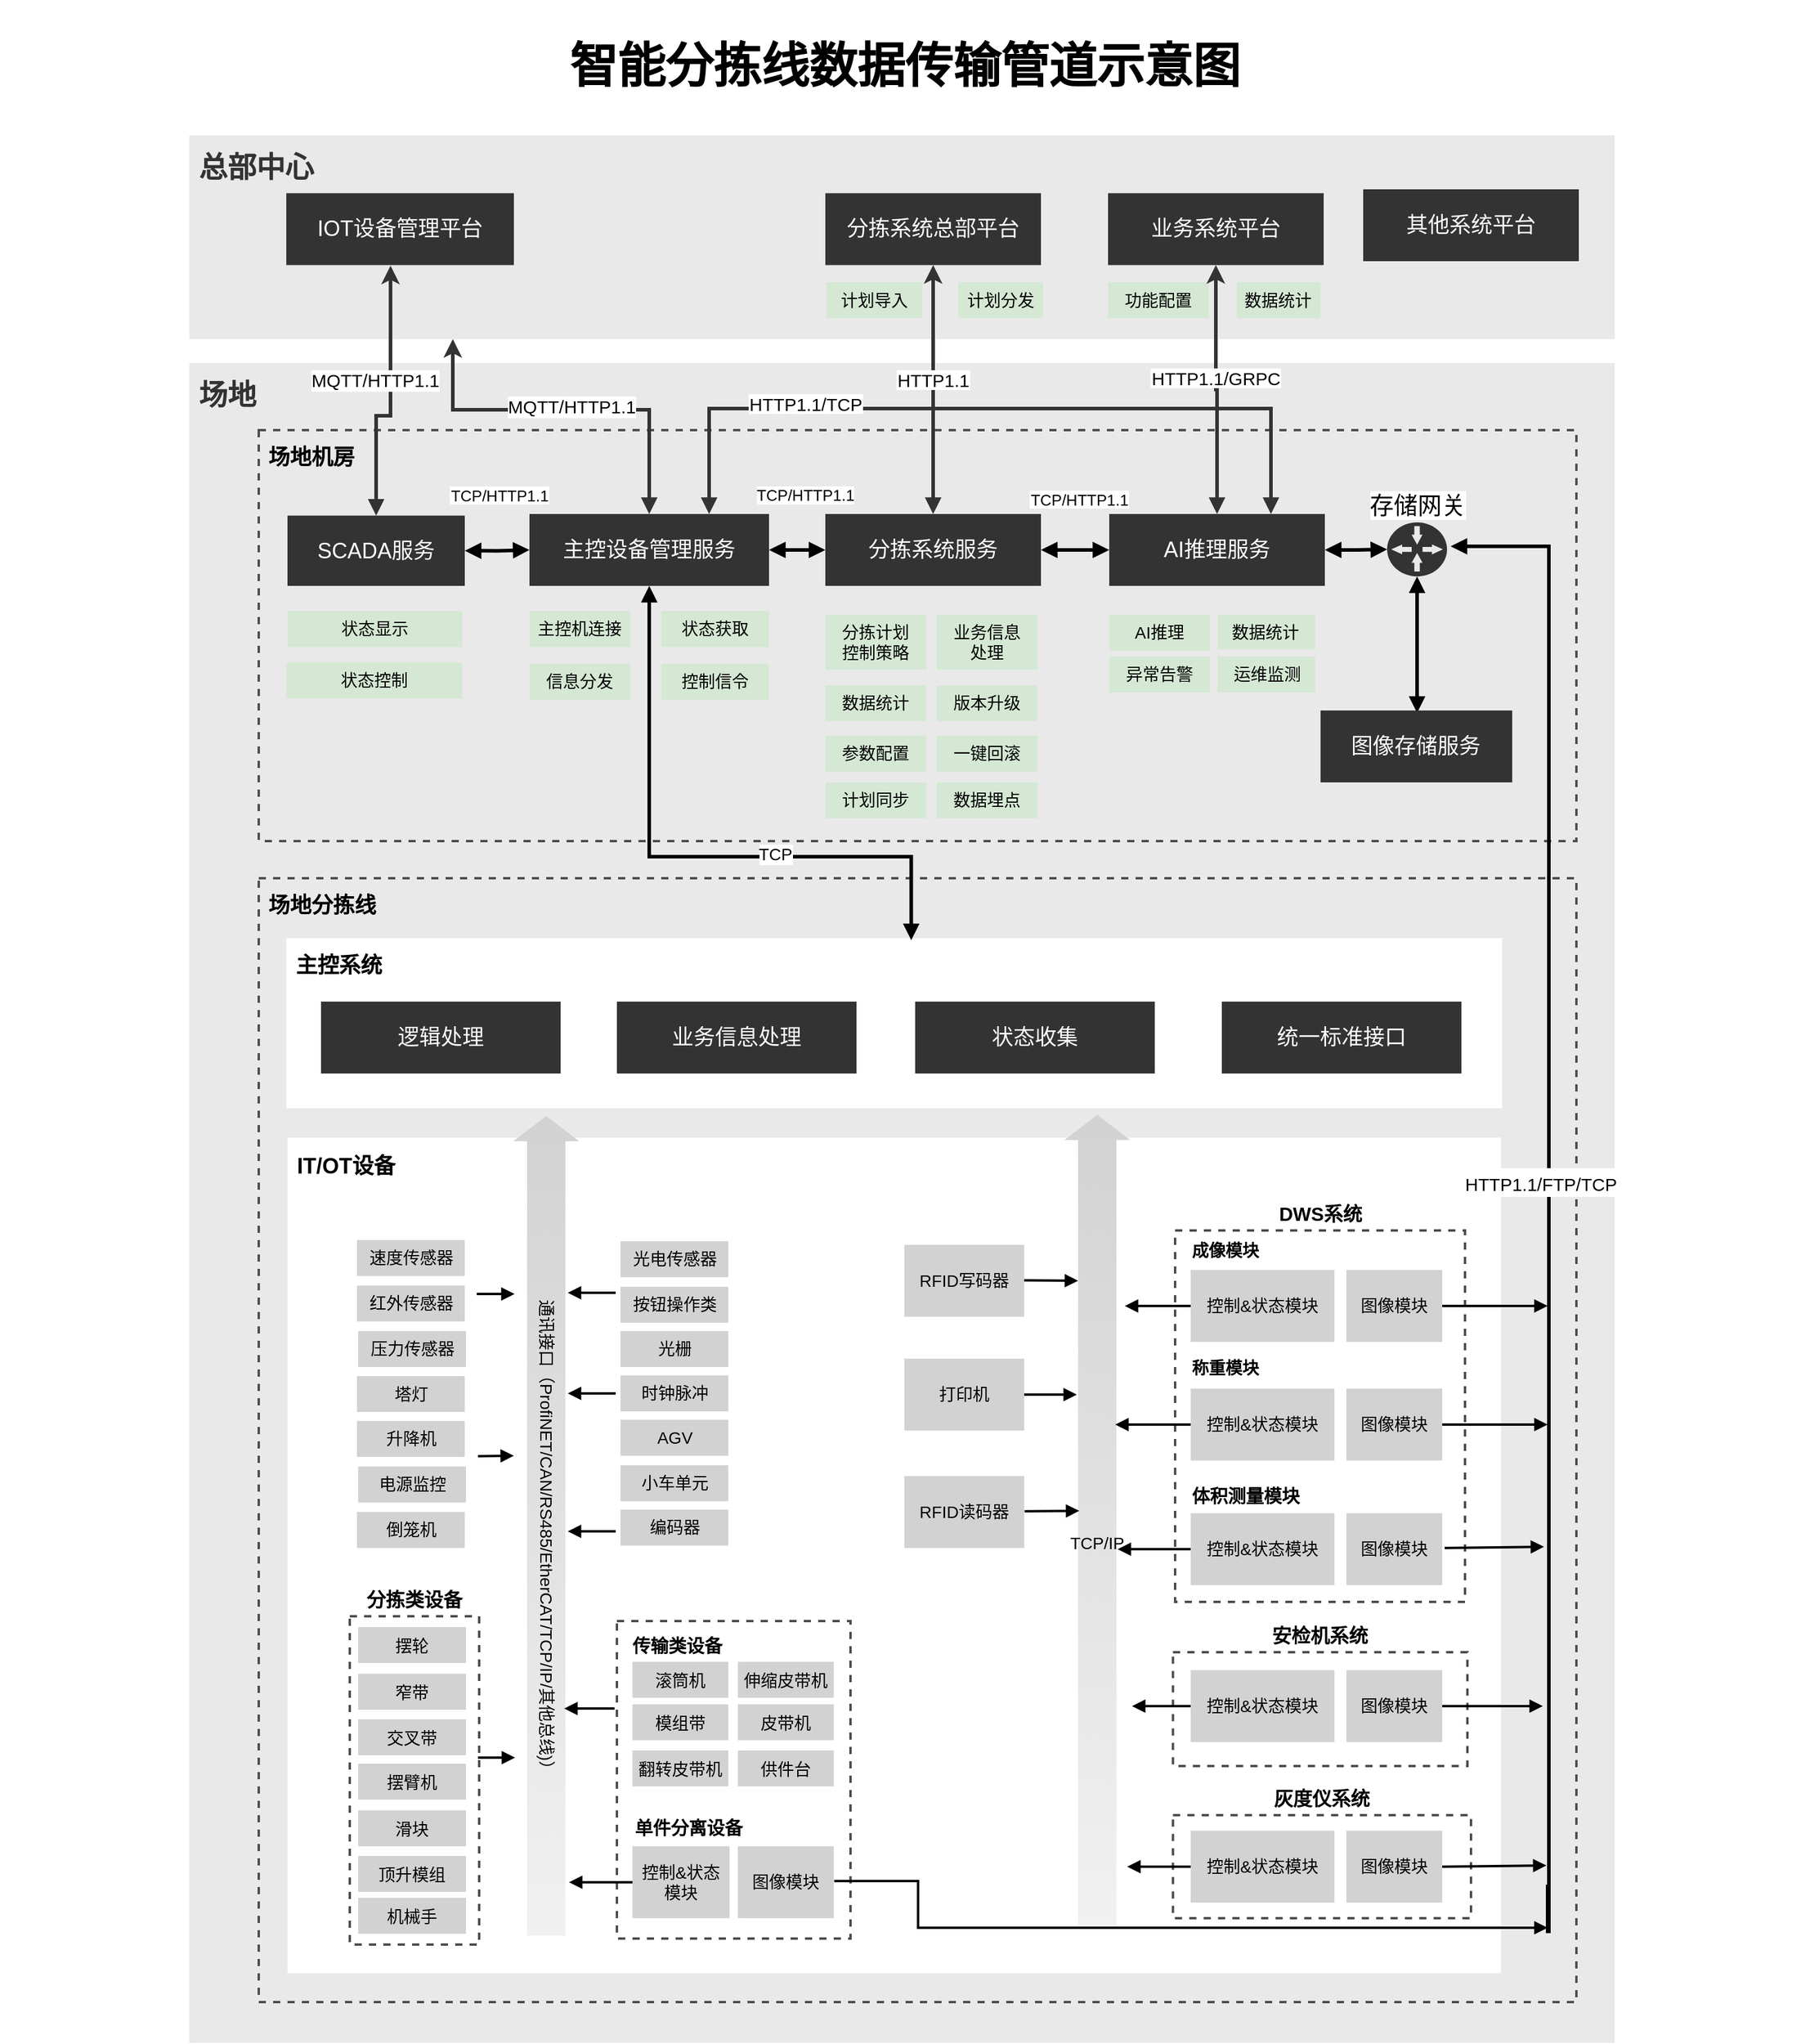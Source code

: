 <mxfile version="17.1.2" type="github">
  <diagram name="Page-1" id="7a6c530e-6e37-e111-ec74-82921da8cc10">
    <mxGraphModel dx="2951" dy="1693" grid="0" gridSize="10" guides="1" tooltips="1" connect="1" arrows="1" fold="1" page="1" pageScale="1.5" pageWidth="1169" pageHeight="826" background="#FFFFFF" math="0" shadow="0">
      <root>
        <mxCell id="0" style=";html=1;" />
        <mxCell id="1" style=";html=1;" parent="0" />
        <mxCell id="k4qEEbZ26cPBe2Ehh2oo-118" value="&lt;b style=&quot;font-size: 24px&quot;&gt;场地&lt;/b&gt;" style="whiteSpace=wrap;html=1;rounded=0;shadow=0;strokeColor=none;strokeWidth=2;fillColor=#E9E9E9;fontSize=24;align=left;arcSize=3;verticalAlign=top;spacingTop=0;glass=0;sketch=0;fontColor=#333333;spacing=8;" parent="1" vertex="1">
          <mxGeometry x="280" y="309" width="1190" height="1402" as="geometry" />
        </mxCell>
        <mxCell id="k4qEEbZ26cPBe2Ehh2oo-37" value="场地分拣线" style="rounded=0;whiteSpace=wrap;html=1;shadow=0;strokeWidth=2;fillColor=none;fontSize=18;align=left;strokeColor=#4D4D4D;arcSize=3;labelPosition=center;verticalLabelPosition=middle;verticalAlign=top;glass=0;labelBorderColor=none;labelBackgroundColor=none;fontStyle=1;spacing=8;spacingTop=0;dashed=1;spacingLeft=0;" parent="1" vertex="1">
          <mxGeometry x="338" y="739" width="1100" height="938" as="geometry" />
        </mxCell>
        <mxCell id="k4qEEbZ26cPBe2Ehh2oo-109" value="IT/OT设备" style="rounded=0;shadow=0;strokeColor=none;strokeWidth=2;fillColor=default;fontSize=18;align=left;arcSize=3;verticalAlign=top;spacingTop=0;glass=0;sketch=0;spacing=8;fontStyle=1;" parent="1" vertex="1">
          <mxGeometry x="362" y="955.5" width="1013" height="697.5" as="geometry" />
        </mxCell>
        <mxCell id="7B-5MxKFfp5NG75ATEqm-23" value="" style="rounded=0;whiteSpace=wrap;html=1;glass=0;fontSize=16;fillColor=none;align=center;verticalAlign=bottom;strokeColor=#4D4D4D;labelBorderColor=none;shadow=0;strokeWidth=2;arcSize=3;labelBackgroundColor=none;fontStyle=1;spacing=0;spacingTop=12;dashed=1;spacingLeft=8;" parent="1" vertex="1">
          <mxGeometry x="637" y="1359" width="195" height="265" as="geometry" />
        </mxCell>
        <mxCell id="7B-5MxKFfp5NG75ATEqm-122" value="&lt;font style=&quot;font-size: 16px;&quot;&gt;DWS系统&lt;/font&gt;" style="rounded=0;whiteSpace=wrap;html=1;glass=0;labelBorderColor=none;fontFamily=Helvetica;fontSize=16;fillColor=none;labelPosition=center;verticalLabelPosition=top;align=center;verticalAlign=bottom;strokeColor=#4D4D4D;shadow=0;strokeWidth=2;arcSize=3;labelBackgroundColor=none;fontStyle=1;spacing=0;spacingTop=12;dashed=1;spacingLeft=1;spacingBottom=4;" parent="1" vertex="1">
          <mxGeometry x="1103" y="1033" width="242" height="310" as="geometry" />
        </mxCell>
        <mxCell id="23046e2b9bb16c14-27" value="场地机房" style="rounded=0;whiteSpace=wrap;html=1;shadow=0;strokeWidth=2;fillColor=none;fontSize=18;fontColor=default;align=left;strokeColor=#4D4D4D;arcSize=3;labelPosition=center;verticalLabelPosition=middle;verticalAlign=top;glass=0;labelBorderColor=none;labelBackgroundColor=none;fontStyle=1;spacing=8;spacingTop=0;dashed=1;perimeterSpacing=0;spacingLeft=0;" parent="1" vertex="1">
          <mxGeometry x="338" y="365" width="1100" height="343" as="geometry" />
        </mxCell>
        <mxCell id="k4qEEbZ26cPBe2Ehh2oo-34" style="edgeStyle=orthogonalEdgeStyle;rounded=0;orthogonalLoop=1;jettySize=auto;html=1;entryX=0;entryY=0.5;entryDx=0;entryDy=0;entryPerimeter=0;fontFamily=Helvetica;fontSize=20;startArrow=block;strokeColor=default;strokeWidth=3;fillColor=default;startFill=1;endArrow=block;endFill=1;exitX=1;exitY=0.5;exitDx=0;exitDy=0;" parent="1" target="24964f25f45c63f1-5" edge="1" source="7B-5MxKFfp5NG75ATEqm-102">
          <mxGeometry relative="1" as="geometry">
            <mxPoint x="1230" y="467" as="sourcePoint" />
            <Array as="points">
              <mxPoint x="1255" y="465" />
            </Array>
          </mxGeometry>
        </mxCell>
        <mxCell id="7B-5MxKFfp5NG75ATEqm-102" value="AI推理服务" style="rounded=0;whiteSpace=wrap;html=1;glass=0;fontSize=18;fillColor=#333333;strokeColor=none;fontColor=#FFFFFF;" parent="1" vertex="1">
          <mxGeometry x="1048" y="435" width="180" height="60" as="geometry" />
        </mxCell>
        <mxCell id="7B-5MxKFfp5NG75ATEqm-51" value="体积测量模块" style="whiteSpace=wrap;html=1;glass=0;fontSize=15;fillColor=none;labelPosition=center;verticalLabelPosition=middle;align=left;verticalAlign=middle;strokeColor=none;fontStyle=1" parent="1" vertex="1">
          <mxGeometry x="1115.2" y="1241" width="175" height="26" as="geometry" />
        </mxCell>
        <mxCell id="7B-5MxKFfp5NG75ATEqm-52" value="控制&amp;amp;状态模块" style="rounded=0;whiteSpace=wrap;html=1;glass=0;fontSize=14;fillColor=#D2D2D2;strokeColor=none;labelBackgroundColor=none;" parent="1" vertex="1">
          <mxGeometry x="1116" y="1269" width="120" height="60" as="geometry" />
        </mxCell>
        <mxCell id="7B-5MxKFfp5NG75ATEqm-54" value="图像模块" style="rounded=0;whiteSpace=wrap;html=1;glass=0;fontSize=14;fillColor=#D2D2D2;strokeColor=none;labelBackgroundColor=none;" parent="1" vertex="1">
          <mxGeometry x="1246" y="1269" width="80" height="60" as="geometry" />
        </mxCell>
        <mxCell id="7B-5MxKFfp5NG75ATEqm-72" value="安检机系统" style="whiteSpace=wrap;html=1;glass=0;fontSize=16;fillColor=none;labelPosition=center;verticalLabelPosition=top;align=center;verticalAlign=bottom;strokeColor=#4D4D4D;rounded=0;shadow=0;strokeWidth=2;arcSize=3;labelBorderColor=none;labelBackgroundColor=none;fontStyle=1;spacing=0;spacingTop=12;dashed=1;spacingLeft=0;spacingBottom=4;" parent="1" vertex="1">
          <mxGeometry x="1101.2" y="1385" width="245.8" height="95" as="geometry" />
        </mxCell>
        <mxCell id="7B-5MxKFfp5NG75ATEqm-73" value="控制&amp;amp;状态模块" style="rounded=0;whiteSpace=wrap;html=1;glass=0;fontSize=14;fillColor=#D2D2D2;strokeColor=none;labelBackgroundColor=none;" parent="1" vertex="1">
          <mxGeometry x="1116" y="1400" width="120" height="60" as="geometry" />
        </mxCell>
        <mxCell id="7B-5MxKFfp5NG75ATEqm-75" value="图像模块" style="rounded=0;whiteSpace=wrap;html=1;glass=0;fontSize=14;fillColor=#D2D2D2;strokeColor=none;labelBackgroundColor=none;" parent="1" vertex="1">
          <mxGeometry x="1246" y="1400" width="80" height="60" as="geometry" />
        </mxCell>
        <mxCell id="7B-5MxKFfp5NG75ATEqm-78" value="灰度仪系统" style="whiteSpace=wrap;html=1;glass=0;fontSize=16;fillColor=none;labelPosition=center;verticalLabelPosition=top;align=center;verticalAlign=bottom;strokeColor=#4D4D4D;rounded=0;shadow=0;strokeWidth=2;arcSize=3;labelBorderColor=none;labelBackgroundColor=none;fontStyle=1;spacing=0;spacingTop=12;dashed=1;spacingLeft=0;spacingBottom=4;" parent="1" vertex="1">
          <mxGeometry x="1101.2" y="1521" width="248.8" height="86" as="geometry" />
        </mxCell>
        <mxCell id="7B-5MxKFfp5NG75ATEqm-79" value="控制&amp;amp;状态模块" style="rounded=0;whiteSpace=wrap;html=1;glass=0;fontSize=14;fillColor=#D2D2D2;strokeColor=none;labelBackgroundColor=none;" parent="1" vertex="1">
          <mxGeometry x="1116" y="1534" width="120" height="60" as="geometry" />
        </mxCell>
        <mxCell id="7B-5MxKFfp5NG75ATEqm-81" value="图像模块" style="rounded=0;whiteSpace=wrap;html=1;glass=0;fontSize=14;fillColor=#D2D2D2;strokeColor=none;labelBackgroundColor=none;" parent="1" vertex="1">
          <mxGeometry x="1246" y="1534" width="80" height="60" as="geometry" />
        </mxCell>
        <mxCell id="7B-5MxKFfp5NG75ATEqm-43" value="称重模块" style="whiteSpace=wrap;html=1;glass=0;fontSize=14;fillColor=none;labelPosition=center;verticalLabelPosition=middle;align=left;verticalAlign=middle;strokeColor=none;fontStyle=1" parent="1" vertex="1">
          <mxGeometry x="1115.2" y="1137" width="153.2" height="21" as="geometry" />
        </mxCell>
        <mxCell id="7B-5MxKFfp5NG75ATEqm-44" value="控制&amp;amp;状态模块" style="rounded=0;whiteSpace=wrap;html=1;glass=0;fontSize=14;fillColor=#D2D2D2;strokeColor=none;labelBackgroundColor=none;" parent="1" vertex="1">
          <mxGeometry x="1116" y="1165" width="120" height="60" as="geometry" />
        </mxCell>
        <mxCell id="7B-5MxKFfp5NG75ATEqm-46" value="图像模块" style="rounded=0;whiteSpace=wrap;html=1;glass=0;fontSize=14;fillColor=#D2D2D2;strokeColor=none;labelBackgroundColor=none;" parent="1" vertex="1">
          <mxGeometry x="1246" y="1165" width="80" height="60" as="geometry" />
        </mxCell>
        <mxCell id="7B-5MxKFfp5NG75ATEqm-35" value="成像模块" style="whiteSpace=wrap;html=1;glass=0;fontSize=14;fillColor=none;labelPosition=center;verticalLabelPosition=middle;align=left;verticalAlign=middle;strokeColor=none;fontStyle=1" parent="1" vertex="1">
          <mxGeometry x="1115.2" y="1039" width="175" height="21" as="geometry" />
        </mxCell>
        <mxCell id="7B-5MxKFfp5NG75ATEqm-36" value="控制&amp;amp;状态模块" style="rounded=0;whiteSpace=wrap;html=1;glass=0;fontSize=14;fillColor=#D2D2D2;strokeColor=none;labelBackgroundColor=none;" parent="1" vertex="1">
          <mxGeometry x="1116" y="1066" width="120" height="60" as="geometry" />
        </mxCell>
        <mxCell id="7B-5MxKFfp5NG75ATEqm-39" value="图像模块" style="rounded=0;whiteSpace=wrap;html=1;glass=0;fontSize=14;fillColor=#D2D2D2;strokeColor=none;labelBackgroundColor=none;" parent="1" vertex="1">
          <mxGeometry x="1246" y="1066" width="80" height="60" as="geometry" />
        </mxCell>
        <mxCell id="7B-5MxKFfp5NG75ATEqm-24" value="&lt;div style=&quot;&quot;&gt;分拣类设备&lt;/div&gt;" style="rounded=0;whiteSpace=wrap;html=1;glass=0;fontSize=16;fillColor=none;align=center;verticalAlign=bottom;horizontal=1;strokeColor=#4D4D4D;labelBorderColor=none;shadow=0;strokeWidth=2;arcSize=3;labelBackgroundColor=none;fontStyle=1;spacing=0;spacingTop=0;dashed=1;spacingLeft=0;labelPosition=center;verticalLabelPosition=top;spacingBottom=4;" parent="1" vertex="1">
          <mxGeometry x="414" y="1355" width="108" height="274" as="geometry" />
        </mxCell>
        <mxCell id="k4qEEbZ26cPBe2Ehh2oo-99" value="&lt;font style=&quot;font-size: 18px&quot;&gt;主控系统&lt;/font&gt;" style="whiteSpace=wrap;html=1;rounded=0;shadow=0;strokeWidth=2;fontSize=16;align=left;arcSize=3;verticalAlign=top;spacingTop=0;glass=0;sketch=0;strokeColor=none;spacing=8;fontStyle=1" parent="1" vertex="1">
          <mxGeometry x="361" y="789" width="1015" height="142" as="geometry" />
        </mxCell>
        <mxCell id="k4qEEbZ26cPBe2Ehh2oo-1" value="&lt;b style=&quot;font-size: 24px&quot;&gt;总部中心&lt;/b&gt;" style="whiteSpace=wrap;html=1;rounded=0;shadow=0;strokeColor=none;strokeWidth=2;fillColor=#E9E9E9;fontSize=24;fontColor=#333333;align=left;arcSize=3;verticalAlign=top;spacingTop=0;glass=0;sketch=0;spacing=8;" parent="1" vertex="1">
          <mxGeometry x="280" y="119" width="1190" height="170" as="geometry" />
        </mxCell>
        <mxCell id="k4qEEbZ26cPBe2Ehh2oo-23" style="edgeStyle=orthogonalEdgeStyle;rounded=0;orthogonalLoop=1;jettySize=auto;html=1;fontFamily=Helvetica;fontSize=15;strokeWidth=3;fillColor=default;startArrow=block;strokeColor=#333333;exitX=0.5;exitY=0;exitDx=0;exitDy=0;" parent="1" source="7B-5MxKFfp5NG75ATEqm-106" target="k4qEEbZ26cPBe2Ehh2oo-1" edge="1">
          <mxGeometry relative="1" as="geometry">
            <mxPoint x="638.8" y="389.0" as="sourcePoint" />
            <mxPoint x="463.75" y="252.5" as="targetPoint" />
            <Array as="points">
              <mxPoint x="664" y="348" />
              <mxPoint x="500" y="348" />
            </Array>
          </mxGeometry>
        </mxCell>
        <mxCell id="k4qEEbZ26cPBe2Ehh2oo-24" value="MQTT/HTTP1.1" style="edgeLabel;html=1;align=center;verticalAlign=middle;resizable=0;points=[];fontSize=15;fontFamily=Helvetica;" parent="k4qEEbZ26cPBe2Ehh2oo-23" vertex="1" connectable="0">
          <mxGeometry x="-0.28" y="2" relative="1" as="geometry">
            <mxPoint x="-41" y="-5" as="offset" />
          </mxGeometry>
        </mxCell>
        <mxCell id="k4qEEbZ26cPBe2Ehh2oo-6" value="" style="edgeStyle=orthogonalEdgeStyle;rounded=0;orthogonalLoop=1;jettySize=auto;html=1;fontSize=15;fillColor=default;strokeWidth=3;exitX=0.5;exitY=0;exitDx=0;exitDy=0;strokeColor=#333333;startArrow=block;entryX=0.458;entryY=1.008;entryDx=0;entryDy=0;entryPerimeter=0;" parent="1" source="7B-5MxKFfp5NG75ATEqm-107" target="7B-5MxKFfp5NG75ATEqm-116" edge="1">
          <mxGeometry relative="1" as="geometry">
            <mxPoint x="444" y="388.76" as="sourcePoint" />
            <mxPoint x="444" y="252.5" as="targetPoint" />
            <Array as="points">
              <mxPoint x="436" y="353" />
              <mxPoint x="448" y="353" />
            </Array>
          </mxGeometry>
        </mxCell>
        <mxCell id="k4qEEbZ26cPBe2Ehh2oo-7" value="MQTT/HTTP1.1" style="edgeLabel;html=1;align=center;verticalAlign=middle;resizable=0;points=[];fontSize=15;fontFamily=Helvetica;" parent="k4qEEbZ26cPBe2Ehh2oo-6" vertex="1" connectable="0">
          <mxGeometry x="-0.153" y="1" relative="1" as="geometry">
            <mxPoint x="-11" y="-29" as="offset" />
          </mxGeometry>
        </mxCell>
        <mxCell id="k4qEEbZ26cPBe2Ehh2oo-33" style="edgeStyle=orthogonalEdgeStyle;rounded=0;orthogonalLoop=1;jettySize=auto;html=1;fontFamily=Helvetica;fontSize=20;startArrow=block;strokeColor=default;strokeWidth=3;fillColor=default;startFill=1;endArrow=block;endFill=1;" parent="1" source="24964f25f45c63f1-5" edge="1">
          <mxGeometry relative="1" as="geometry">
            <Array as="points" />
            <mxPoint x="1305" y="601" as="targetPoint" />
          </mxGeometry>
        </mxCell>
        <mxCell id="24964f25f45c63f1-5" value="存储网关" style="shadow=0;dashed=0;html=1;strokeColor=none;shape=mxgraph.mscae.enterprise.gateway;fillColor=#333333;rounded=0;fontSize=20;fontColor=#000000;align=center;labelPosition=center;verticalLabelPosition=top;verticalAlign=bottom;labelBackgroundColor=default;" parent="1" vertex="1">
          <mxGeometry x="1280" y="442" width="50" height="45.11" as="geometry" />
        </mxCell>
        <mxCell id="23046e2b9bb16c14-113" value="&lt;p class=&quot;MsoNormal&quot;&gt;&lt;font color=&quot;#000000&quot; style=&quot;font-size: 40px&quot;&gt;智能分拣线数据传输管道示意图&lt;/font&gt;&lt;/p&gt;" style="text;strokeColor=none;fillColor=none;html=1;fontSize=30;fontStyle=1;verticalAlign=middle;align=center;rounded=0;shadow=0;fontColor=#FFFFFF;" parent="1" vertex="1">
          <mxGeometry x="122" y="40" width="1510" height="40" as="geometry" />
        </mxCell>
        <mxCell id="k4qEEbZ26cPBe2Ehh2oo-62" style="edgeStyle=orthogonalEdgeStyle;rounded=0;orthogonalLoop=1;jettySize=auto;html=1;fontFamily=Helvetica;fontSize=12;fontColor=#000000;startArrow=block;strokeColor=default;strokeWidth=3;fillColor=default;entryX=0;entryY=0.5;entryDx=0;entryDy=0;exitX=1;exitY=0.5;exitDx=0;exitDy=0;startFill=1;endArrow=block;endFill=1;" parent="1" source="7B-5MxKFfp5NG75ATEqm-107" target="7B-5MxKFfp5NG75ATEqm-106" edge="1">
          <mxGeometry relative="1" as="geometry">
            <mxPoint x="490.0" y="459.857" as="sourcePoint" />
            <mxPoint x="594.8" y="459.857" as="targetPoint" />
          </mxGeometry>
        </mxCell>
        <mxCell id="k4qEEbZ26cPBe2Ehh2oo-63" value="TCP/HTTP1.1" style="edgeLabel;align=center;verticalAlign=middle;resizable=0;points=[];fontSize=13;fontFamily=Helvetica;fontColor=#000000;" parent="k4qEEbZ26cPBe2Ehh2oo-62" vertex="1" connectable="0">
          <mxGeometry x="-0.263" relative="1" as="geometry">
            <mxPoint x="9" y="-47" as="offset" />
          </mxGeometry>
        </mxCell>
        <mxCell id="k4qEEbZ26cPBe2Ehh2oo-31" value="" style="edgeStyle=orthogonalEdgeStyle;rounded=0;orthogonalLoop=1;jettySize=auto;html=1;fontFamily=Helvetica;fontSize=20;startArrow=block;strokeColor=default;strokeWidth=3;fillColor=default;entryX=0;entryY=0.5;entryDx=0;entryDy=0;startFill=1;endArrow=block;endFill=1;exitX=1;exitY=0.5;exitDx=0;exitDy=0;" parent="1" source="7B-5MxKFfp5NG75ATEqm-106" target="7B-5MxKFfp5NG75ATEqm-104" edge="1">
          <mxGeometry relative="1" as="geometry">
            <mxPoint x="714" y="460" as="sourcePoint" />
            <mxPoint x="825.0" y="459.714" as="targetPoint" />
          </mxGeometry>
        </mxCell>
        <mxCell id="k4qEEbZ26cPBe2Ehh2oo-64" value="TCP/HTTP1.1" style="edgeLabel;html=1;align=center;verticalAlign=middle;resizable=0;points=[];fontSize=13;fontFamily=Helvetica;fontColor=#000000;" parent="k4qEEbZ26cPBe2Ehh2oo-31" vertex="1" connectable="0">
          <mxGeometry x="-0.304" y="-3" relative="1" as="geometry">
            <mxPoint x="13" y="-49" as="offset" />
          </mxGeometry>
        </mxCell>
        <mxCell id="k4qEEbZ26cPBe2Ehh2oo-138" value="" style="edgeStyle=orthogonalEdgeStyle;rounded=0;orthogonalLoop=1;jettySize=auto;html=0;labelBorderColor=none;fontFamily=Helvetica;fontSize=20;fontColor=#000000;startArrow=block;startFill=1;endArrow=block;endFill=1;strokeColor=default;strokeWidth=3;fillColor=default;entryX=1;entryY=0.5;entryDx=0;entryDy=0;exitX=0;exitY=0.5;exitDx=0;exitDy=0;" parent="1" source="7B-5MxKFfp5NG75ATEqm-102" target="7B-5MxKFfp5NG75ATEqm-104" edge="1">
          <mxGeometry relative="1" as="geometry">
            <mxPoint x="1034" y="460" as="sourcePoint" />
            <mxPoint x="915.0" y="459.714" as="targetPoint" />
          </mxGeometry>
        </mxCell>
        <mxCell id="k4qEEbZ26cPBe2Ehh2oo-142" value="TCP/HTTP1.1" style="edgeLabel;align=center;verticalAlign=middle;resizable=0;points=[];fontSize=13;fontFamily=Helvetica;fontColor=#000000;" parent="k4qEEbZ26cPBe2Ehh2oo-138" vertex="1" connectable="0">
          <mxGeometry x="-0.232" y="-1" relative="1" as="geometry">
            <mxPoint x="-3" y="-42" as="offset" />
          </mxGeometry>
        </mxCell>
        <mxCell id="k4qEEbZ26cPBe2Ehh2oo-149" style="edgeStyle=orthogonalEdgeStyle;rounded=0;orthogonalLoop=1;jettySize=auto;html=0;labelBorderColor=none;fontFamily=Helvetica;fontSize=12;fontColor=#000000;startArrow=block;startFill=1;endArrow=block;endFill=1;strokeColor=#333333;strokeWidth=3;fillColor=default;exitX=0.75;exitY=0;exitDx=0;exitDy=0;entryX=0.75;entryY=0;entryDx=0;entryDy=0;" parent="1" source="7B-5MxKFfp5NG75ATEqm-102" target="7B-5MxKFfp5NG75ATEqm-106" edge="1">
          <mxGeometry relative="1" as="geometry">
            <Array as="points">
              <mxPoint x="1183" y="347" />
              <mxPoint x="714" y="347" />
            </Array>
            <mxPoint x="1068" y="393.45" as="sourcePoint" />
            <mxPoint x="733" y="409" as="targetPoint" />
          </mxGeometry>
        </mxCell>
        <mxCell id="k4qEEbZ26cPBe2Ehh2oo-150" value="HTTP1.1/TCP" style="edgeLabel;align=center;verticalAlign=middle;resizable=0;points=[];fontSize=15;fontFamily=Helvetica;fontColor=#000000;" parent="k4qEEbZ26cPBe2Ehh2oo-149" vertex="1" connectable="0">
          <mxGeometry x="0.478" y="-5" relative="1" as="geometry">
            <mxPoint as="offset" />
          </mxGeometry>
        </mxCell>
        <mxCell id="k4qEEbZ26cPBe2Ehh2oo-32" style="edgeStyle=orthogonalEdgeStyle;rounded=0;orthogonalLoop=1;jettySize=auto;html=1;entryX=0.5;entryY=1;entryDx=0;entryDy=0;fontFamily=Helvetica;fontSize=20;startArrow=block;strokeColor=#333333;strokeWidth=3;fillColor=default;exitX=0.5;exitY=0;exitDx=0;exitDy=0;" parent="1" source="7B-5MxKFfp5NG75ATEqm-104" target="7B-5MxKFfp5NG75ATEqm-117" edge="1">
          <mxGeometry relative="1" as="geometry">
            <mxPoint x="869" y="388.76" as="sourcePoint" />
            <mxPoint x="728.5" y="252.5" as="targetPoint" />
          </mxGeometry>
        </mxCell>
        <mxCell id="k4qEEbZ26cPBe2Ehh2oo-60" value="HTTP1.1" style="edgeLabel;align=center;verticalAlign=middle;resizable=0;points=[];fontSize=15;fontFamily=Helvetica;" parent="k4qEEbZ26cPBe2Ehh2oo-32" vertex="1" connectable="0">
          <mxGeometry x="0.087" relative="1" as="geometry">
            <mxPoint as="offset" />
          </mxGeometry>
        </mxCell>
        <mxCell id="k4qEEbZ26cPBe2Ehh2oo-43" value="" style="edgeStyle=orthogonalEdgeStyle;rounded=0;orthogonalLoop=1;jettySize=auto;fontFamily=Helvetica;fontSize=14;startArrow=block;strokeColor=none;strokeWidth=3;fillColor=#D2D2D2;horizontal=1;fontStyle=0;labelBorderColor=none;startFill=0;endArrow=none;endFill=0;shape=flexArrow;width=30;labelBackgroundColor=none;gradientColor=#F1F1F1;" parent="1" edge="1">
          <mxGeometry relative="1" as="geometry">
            <mxPoint x="578" y="936" as="sourcePoint" />
            <mxPoint x="578" y="1623" as="targetPoint" />
            <Array as="points">
              <mxPoint x="578" y="1620" />
            </Array>
          </mxGeometry>
        </mxCell>
        <mxCell id="k4qEEbZ26cPBe2Ehh2oo-71" value="通讯接口（ProfiNET/CAN/RS485/EtherCAT/TCP/IP/其他总线)）" style="edgeLabel;html=1;align=center;verticalAlign=top;resizable=0;points=[];fontSize=14;fontFamily=Helvetica;fontColor=default;labelPosition=center;verticalLabelPosition=top;horizontal=0;rotation=-180;labelBackgroundColor=none;" parent="k4qEEbZ26cPBe2Ehh2oo-43" vertex="1" connectable="0">
          <mxGeometry relative="1" as="geometry">
            <mxPoint x="15" y="10" as="offset" />
          </mxGeometry>
        </mxCell>
        <mxCell id="k4qEEbZ26cPBe2Ehh2oo-113" style="edgeStyle=orthogonalEdgeStyle;rounded=0;orthogonalLoop=1;jettySize=auto;html=0;labelBorderColor=none;fontFamily=Helvetica;fontSize=15;fontColor=#000000;startArrow=block;startFill=1;endArrow=block;endFill=1;strokeColor=default;strokeWidth=3;fillColor=default;exitX=0.5;exitY=1;exitDx=0;exitDy=0;entryX=0.514;entryY=0.012;entryDx=0;entryDy=0;entryPerimeter=0;" parent="1" source="7B-5MxKFfp5NG75ATEqm-106" edge="1" target="k4qEEbZ26cPBe2Ehh2oo-99">
          <mxGeometry relative="1" as="geometry">
            <mxPoint x="638.8" y="498.76" as="sourcePoint" />
            <mxPoint x="664" y="788" as="targetPoint" />
            <Array as="points">
              <mxPoint x="664" y="721" />
              <mxPoint x="883" y="721" />
            </Array>
          </mxGeometry>
        </mxCell>
        <mxCell id="k4qEEbZ26cPBe2Ehh2oo-114" value="TCP" style="edgeLabel;html=1;align=center;verticalAlign=middle;resizable=0;points=[];fontSize=14;fontFamily=Helvetica;fontColor=#000000;spacing=0;" parent="k4qEEbZ26cPBe2Ehh2oo-113" vertex="1" connectable="0">
          <mxGeometry x="0.282" y="-3" relative="1" as="geometry">
            <mxPoint x="1" y="-5" as="offset" />
          </mxGeometry>
        </mxCell>
        <mxCell id="k4qEEbZ26cPBe2Ehh2oo-81" value="&#xa;&#xa;&#xa;TCP/IP" style="edgeStyle=orthogonalEdgeStyle;shape=flexArrow;rounded=0;orthogonalLoop=1;jettySize=auto;html=0;labelBorderColor=none;fontFamily=Helvetica;fontSize=14;fontColor=default;startArrow=none;startFill=0;endArrow=block;endFill=0;strokeColor=none;strokeWidth=3;fillColor=#D2D2D2;width=30;entryX=0.5;entryY=0;entryDx=0;entryDy=0;entryPerimeter=0;labelBackgroundColor=none;fontStyle=0;verticalAlign=middle;gradientColor=#F1F1F1;" parent="1" edge="1">
          <mxGeometry relative="1" as="geometry">
            <mxPoint x="1038" y="1614" as="sourcePoint" />
            <mxPoint x="1038" y="935" as="targetPoint" />
            <Array as="points">
              <mxPoint x="1045" y="1266" />
              <mxPoint x="1045" y="1266" />
            </Array>
          </mxGeometry>
        </mxCell>
        <mxCell id="k4qEEbZ26cPBe2Ehh2oo-88" style="edgeStyle=orthogonalEdgeStyle;shape=flexArrow;rounded=0;orthogonalLoop=1;jettySize=auto;html=0;exitX=0.5;exitY=1;exitDx=0;exitDy=0;labelBorderColor=none;fontFamily=Helvetica;fontSize=15;fontColor=#000000;startArrow=block;startFill=0;endArrow=block;endFill=0;strokeColor=default;strokeWidth=3;fillColor=default;" parent="1" edge="1">
          <mxGeometry relative="1" as="geometry">
            <mxPoint x="978.42" y="1145.5" as="sourcePoint" />
            <mxPoint x="978.42" y="1145.5" as="targetPoint" />
          </mxGeometry>
        </mxCell>
        <mxCell id="k4qEEbZ26cPBe2Ehh2oo-110" value="状态显示" style="whiteSpace=wrap;html=1;rounded=0;shadow=0;strokeColor=none;strokeWidth=2;fillColor=#d5e8d4;fontSize=14;align=center;arcSize=3;verticalAlign=middle;spacingTop=0;glass=0;sketch=0;spacing=0;" parent="1" vertex="1">
          <mxGeometry x="362" y="516" width="146" height="30" as="geometry" />
        </mxCell>
        <mxCell id="k4qEEbZ26cPBe2Ehh2oo-111" value="状态控制" style="whiteSpace=wrap;html=1;rounded=0;shadow=0;strokeColor=none;strokeWidth=2;fillColor=#d5e8d4;fontSize=14;align=center;arcSize=3;verticalAlign=middle;spacingTop=0;glass=0;sketch=0;spacing=0;" parent="1" vertex="1">
          <mxGeometry x="361" y="559" width="147" height="30" as="geometry" />
        </mxCell>
        <mxCell id="k4qEEbZ26cPBe2Ehh2oo-112" value="主控机连接" style="whiteSpace=wrap;html=1;rounded=0;shadow=0;strokeColor=none;strokeWidth=2;fillColor=#d5e8d4;fontSize=14;align=center;arcSize=3;verticalAlign=middle;spacingTop=0;glass=0;sketch=0;spacing=0;" parent="1" vertex="1">
          <mxGeometry x="564" y="516" width="84.2" height="30" as="geometry" />
        </mxCell>
        <mxCell id="k4qEEbZ26cPBe2Ehh2oo-115" value="状态获取" style="whiteSpace=wrap;html=1;rounded=0;shadow=0;strokeColor=none;strokeWidth=2;fillColor=#d5e8d4;fontSize=14;align=center;arcSize=3;verticalAlign=middle;spacingTop=0;glass=0;sketch=0;spacing=0;" parent="1" vertex="1">
          <mxGeometry x="674" y="516" width="90" height="30" as="geometry" />
        </mxCell>
        <mxCell id="k4qEEbZ26cPBe2Ehh2oo-116" value="控制信令" style="whiteSpace=wrap;html=1;rounded=0;shadow=0;strokeColor=none;strokeWidth=2;fillColor=#d5e8d4;fontSize=14;align=center;arcSize=3;verticalAlign=middle;spacingTop=0;glass=0;sketch=0;spacing=0;" parent="1" vertex="1">
          <mxGeometry x="674" y="560" width="90" height="30" as="geometry" />
        </mxCell>
        <mxCell id="k4qEEbZ26cPBe2Ehh2oo-117" value="信息分发" style="whiteSpace=wrap;html=1;rounded=0;shadow=0;strokeColor=none;strokeWidth=2;fillColor=#d5e8d4;fontSize=14;align=center;arcSize=3;verticalAlign=middle;spacingTop=0;glass=0;sketch=0;spacing=0;" parent="1" vertex="1">
          <mxGeometry x="564" y="560" width="84.2" height="30" as="geometry" />
        </mxCell>
        <mxCell id="k4qEEbZ26cPBe2Ehh2oo-121" value="分拣计划&lt;br style=&quot;font-size: 14px;&quot;&gt;控制策略" style="whiteSpace=wrap;html=1;rounded=0;shadow=0;strokeColor=none;strokeWidth=2;fillColor=#d5e8d4;fontSize=14;align=center;arcSize=3;verticalAlign=middle;spacingTop=0;glass=0;sketch=0;spacing=0;" parent="1" vertex="1">
          <mxGeometry x="811" y="519" width="84.2" height="46" as="geometry" />
        </mxCell>
        <mxCell id="k4qEEbZ26cPBe2Ehh2oo-126" value="版本升级" style="whiteSpace=wrap;html=1;rounded=0;shadow=0;strokeColor=none;strokeWidth=2;fillColor=#d5e8d4;fontSize=14;align=center;arcSize=3;verticalAlign=middle;spacingTop=0;glass=0;sketch=0;spacing=0;" parent="1" vertex="1">
          <mxGeometry x="904" y="578" width="84.2" height="30" as="geometry" />
        </mxCell>
        <mxCell id="k4qEEbZ26cPBe2Ehh2oo-131" value="数据统计" style="whiteSpace=wrap;html=1;rounded=0;shadow=0;strokeColor=none;strokeWidth=2;fillColor=#d5e8d4;fontSize=14;align=center;arcSize=3;verticalAlign=middle;spacingTop=0;glass=0;sketch=0;spacing=0;" parent="1" vertex="1">
          <mxGeometry x="811" y="578" width="84.2" height="30" as="geometry" />
        </mxCell>
        <mxCell id="k4qEEbZ26cPBe2Ehh2oo-132" value="业务信息&lt;br style=&quot;font-size: 14px;&quot;&gt;处理" style="whiteSpace=wrap;html=1;rounded=0;shadow=0;strokeColor=none;strokeWidth=2;fillColor=#d5e8d4;fontSize=14;align=center;arcSize=3;verticalAlign=middle;spacingTop=0;glass=0;sketch=0;spacing=0;" parent="1" vertex="1">
          <mxGeometry x="904" y="519" width="84.2" height="46" as="geometry" />
        </mxCell>
        <mxCell id="k4qEEbZ26cPBe2Ehh2oo-133" value="AI推理" style="whiteSpace=wrap;html=1;rounded=0;shadow=0;strokeColor=none;strokeWidth=2;fillColor=#d5e8d4;fontSize=14;align=center;arcSize=3;verticalAlign=middle;spacingTop=0;glass=0;sketch=0;spacing=0;" parent="1" vertex="1">
          <mxGeometry x="1048.02" y="519" width="84.2" height="30" as="geometry" />
        </mxCell>
        <mxCell id="k4qEEbZ26cPBe2Ehh2oo-134" value="数据统计" style="whiteSpace=wrap;html=1;rounded=0;shadow=0;strokeColor=none;strokeWidth=2;fillColor=#d5e8d4;fontSize=14;align=center;arcSize=3;verticalAlign=middle;spacingTop=0;glass=0;sketch=0;spacing=0;" parent="1" vertex="1">
          <mxGeometry x="1138.5" y="519" width="81.39" height="29" as="geometry" />
        </mxCell>
        <mxCell id="k4qEEbZ26cPBe2Ehh2oo-135" value="异常告警" style="whiteSpace=wrap;html=1;rounded=0;shadow=0;strokeColor=none;strokeWidth=2;fillColor=#d5e8d4;fontSize=14;align=center;arcSize=3;verticalAlign=middle;spacingTop=0;glass=0;sketch=0;spacing=0;" parent="1" vertex="1">
          <mxGeometry x="1048" y="554" width="84.2" height="30" as="geometry" />
        </mxCell>
        <mxCell id="k4qEEbZ26cPBe2Ehh2oo-136" value="运维监测" style="whiteSpace=wrap;html=1;rounded=0;shadow=0;strokeColor=none;strokeWidth=2;fillColor=#d5e8d4;fontSize=14;align=center;arcSize=3;verticalAlign=middle;spacingTop=0;glass=0;sketch=0;spacing=0;" parent="1" vertex="1">
          <mxGeometry x="1138.5" y="554" width="81.5" height="30" as="geometry" />
        </mxCell>
        <mxCell id="k4qEEbZ26cPBe2Ehh2oo-139" style="edgeStyle=orthogonalEdgeStyle;rounded=0;orthogonalLoop=1;jettySize=auto;html=0;labelBorderColor=none;fontFamily=Helvetica;fontSize=20;fontColor=#000000;startArrow=none;startFill=0;endArrow=block;endFill=1;strokeColor=default;strokeWidth=3;fillColor=default;" parent="1" edge="1">
          <mxGeometry relative="1" as="geometry">
            <Array as="points">
              <mxPoint x="1414" y="1579" />
              <mxPoint x="1414" y="1618" />
              <mxPoint x="1415" y="1618" />
              <mxPoint x="1415" y="462" />
            </Array>
            <mxPoint x="1414" y="1618" as="sourcePoint" />
            <mxPoint x="1333" y="462" as="targetPoint" />
          </mxGeometry>
        </mxCell>
        <mxCell id="k4qEEbZ26cPBe2Ehh2oo-140" value="&lt;span style=&quot;font-size: 15px&quot;&gt;HTTP1.1/FTP/TCP&lt;/span&gt;" style="edgeLabel;html=1;align=center;verticalAlign=middle;resizable=0;points=[];fontSize=20;fontFamily=Helvetica;fontColor=#000000;" parent="k4qEEbZ26cPBe2Ehh2oo-139" vertex="1" connectable="0">
          <mxGeometry x="-0.123" y="-3" relative="1" as="geometry">
            <mxPoint x="-10" y="-128" as="offset" />
          </mxGeometry>
        </mxCell>
        <mxCell id="k4qEEbZ26cPBe2Ehh2oo-143" value="计划导入" style="whiteSpace=wrap;html=1;rounded=0;shadow=0;strokeColor=none;strokeWidth=2;fillColor=#D5E8D4;fontSize=14;align=center;arcSize=3;verticalAlign=top;spacingTop=0;glass=0;sketch=0;spacing=2;" parent="1" vertex="1">
          <mxGeometry x="812" y="241.5" width="80.1" height="30" as="geometry" />
        </mxCell>
        <mxCell id="k4qEEbZ26cPBe2Ehh2oo-144" value="计划分发" style="whiteSpace=wrap;html=1;rounded=0;shadow=0;strokeColor=none;strokeWidth=2;fillColor=#D5E8D4;fontSize=14;align=center;arcSize=3;verticalAlign=top;spacingTop=0;glass=0;sketch=0;spacing=2;" parent="1" vertex="1">
          <mxGeometry x="922.1" y="241.5" width="70.5" height="30" as="geometry" />
        </mxCell>
        <mxCell id="k4qEEbZ26cPBe2Ehh2oo-145" value="功能配置" style="whiteSpace=wrap;html=1;rounded=0;shadow=0;strokeColor=none;strokeWidth=2;fillColor=#D5E8D4;fontSize=14;align=center;arcSize=3;verticalAlign=top;spacingTop=0;glass=0;sketch=0;spacing=2;" parent="1" vertex="1">
          <mxGeometry x="1047" y="241.5" width="84.2" height="30" as="geometry" />
        </mxCell>
        <mxCell id="k4qEEbZ26cPBe2Ehh2oo-146" value="数据统计" style="whiteSpace=wrap;html=1;rounded=0;shadow=0;strokeColor=none;strokeWidth=2;fillColor=#D5E8D4;fontSize=14;align=center;arcSize=3;verticalAlign=top;spacingTop=0;glass=0;sketch=0;spacing=2;" parent="1" vertex="1">
          <mxGeometry x="1154.4" y="241.5" width="70" height="30" as="geometry" />
        </mxCell>
        <mxCell id="k4qEEbZ26cPBe2Ehh2oo-26" style="edgeStyle=orthogonalEdgeStyle;rounded=0;orthogonalLoop=1;jettySize=auto;html=1;fontFamily=Helvetica;fontSize=20;startArrow=block;strokeColor=#333333;strokeWidth=3;fillColor=default;exitX=0.5;exitY=0;exitDx=0;exitDy=0;entryX=0.5;entryY=1;entryDx=0;entryDy=0;" parent="1" source="7B-5MxKFfp5NG75ATEqm-102" target="7B-5MxKFfp5NG75ATEqm-118" edge="1">
          <mxGeometry relative="1" as="geometry">
            <mxPoint x="1059" y="393.45" as="sourcePoint" />
            <mxPoint x="1048" y="229" as="targetPoint" />
          </mxGeometry>
        </mxCell>
        <mxCell id="k4qEEbZ26cPBe2Ehh2oo-61" value="HTTP1.1/GRPC" style="edgeLabel;align=center;verticalAlign=middle;resizable=0;points=[];fontSize=15;fontFamily=Helvetica;labelBorderColor=none;" parent="k4qEEbZ26cPBe2Ehh2oo-26" vertex="1" connectable="0">
          <mxGeometry x="0.163" y="-2" relative="1" as="geometry">
            <mxPoint x="-2" y="6" as="offset" />
          </mxGeometry>
        </mxCell>
        <mxCell id="7B-5MxKFfp5NG75ATEqm-31" value="" style="endArrow=block;html=1;rounded=0;fontSize=15;strokeColor=#000000;strokeWidth=2;endFill=1;startArrow=none;startFill=0;" parent="1" edge="1">
          <mxGeometry width="50" height="50" relative="1" as="geometry">
            <mxPoint x="635" y="1432" as="sourcePoint" />
            <mxPoint x="593" y="1432" as="targetPoint" />
          </mxGeometry>
        </mxCell>
        <mxCell id="7B-5MxKFfp5NG75ATEqm-33" value="" style="endArrow=block;html=1;rounded=0;fontSize=14;strokeColor=#000000;strokeWidth=2;endFill=1;startArrow=none;startFill=0;fillColor=#D2D2D2;targetPerimeterSpacing=-2;sourcePerimeterSpacing=-2;labelBackgroundColor=none;" parent="1" edge="1">
          <mxGeometry width="50" height="50" relative="1" as="geometry">
            <mxPoint x="521" y="1473" as="sourcePoint" />
            <mxPoint x="552" y="1473" as="targetPoint" />
          </mxGeometry>
        </mxCell>
        <mxCell id="7B-5MxKFfp5NG75ATEqm-41" value="" style="endArrow=block;html=1;rounded=0;fontSize=15;strokeColor=#000000;strokeWidth=2;exitX=0;exitY=0.5;exitDx=0;exitDy=0;endFill=1;" parent="1" source="7B-5MxKFfp5NG75ATEqm-36" edge="1">
          <mxGeometry width="50" height="50" relative="1" as="geometry">
            <mxPoint x="1007" y="1136" as="sourcePoint" />
            <mxPoint x="1061" y="1096" as="targetPoint" />
          </mxGeometry>
        </mxCell>
        <mxCell id="7B-5MxKFfp5NG75ATEqm-42" value="" style="endArrow=block;html=1;rounded=0;fontSize=15;strokeColor=#000000;strokeWidth=2;exitX=1;exitY=0.5;exitDx=0;exitDy=0;endFill=1;" parent="1" source="7B-5MxKFfp5NG75ATEqm-39" edge="1">
          <mxGeometry width="50" height="50" relative="1" as="geometry">
            <mxPoint x="1144" y="1096" as="sourcePoint" />
            <mxPoint x="1414" y="1096" as="targetPoint" />
          </mxGeometry>
        </mxCell>
        <mxCell id="7B-5MxKFfp5NG75ATEqm-49" value="" style="endArrow=block;html=1;rounded=0;fontSize=15;strokeColor=#000000;strokeWidth=2;exitX=0;exitY=0.5;exitDx=0;exitDy=0;endFill=1;" parent="1" source="7B-5MxKFfp5NG75ATEqm-44" edge="1">
          <mxGeometry width="50" height="50" relative="1" as="geometry">
            <mxPoint x="1144" y="1060" as="sourcePoint" />
            <mxPoint x="1053" y="1195" as="targetPoint" />
          </mxGeometry>
        </mxCell>
        <mxCell id="7B-5MxKFfp5NG75ATEqm-50" value="" style="endArrow=block;html=1;rounded=0;fontSize=15;strokeColor=#000000;strokeWidth=2;exitX=1;exitY=0.5;exitDx=0;exitDy=0;endFill=1;" parent="1" source="7B-5MxKFfp5NG75ATEqm-46" edge="1">
          <mxGeometry width="50" height="50" relative="1" as="geometry">
            <mxPoint x="1295" y="1061" as="sourcePoint" />
            <mxPoint x="1414" y="1195" as="targetPoint" />
          </mxGeometry>
        </mxCell>
        <mxCell id="7B-5MxKFfp5NG75ATEqm-56" value="" style="endArrow=block;html=1;rounded=0;fontSize=15;strokeColor=#000000;strokeWidth=2;exitX=0;exitY=0.5;exitDx=0;exitDy=0;endFill=1;" parent="1" source="7B-5MxKFfp5NG75ATEqm-52" edge="1">
          <mxGeometry width="50" height="50" relative="1" as="geometry">
            <mxPoint x="1144" y="1174" as="sourcePoint" />
            <mxPoint x="1055" y="1299" as="targetPoint" />
          </mxGeometry>
        </mxCell>
        <mxCell id="7B-5MxKFfp5NG75ATEqm-57" value="" style="endArrow=block;html=1;rounded=0;fontSize=15;strokeColor=#000000;strokeWidth=2;endFill=1;" parent="1" edge="1">
          <mxGeometry width="50" height="50" relative="1" as="geometry">
            <mxPoint x="1328" y="1298" as="sourcePoint" />
            <mxPoint x="1411" y="1297" as="targetPoint" />
          </mxGeometry>
        </mxCell>
        <mxCell id="7B-5MxKFfp5NG75ATEqm-77" value="" style="endArrow=block;html=1;rounded=0;fontSize=15;strokeColor=#000000;strokeWidth=2;exitX=1;exitY=0.5;exitDx=0;exitDy=0;endFill=1;" parent="1" source="7B-5MxKFfp5NG75ATEqm-75" edge="1">
          <mxGeometry width="50" height="50" relative="1" as="geometry">
            <mxPoint x="1293" y="1296" as="sourcePoint" />
            <mxPoint x="1410" y="1430" as="targetPoint" />
          </mxGeometry>
        </mxCell>
        <mxCell id="7B-5MxKFfp5NG75ATEqm-83" value="" style="endArrow=block;html=1;rounded=0;fontSize=15;strokeColor=#000000;strokeWidth=2;exitX=1;exitY=0.5;exitDx=0;exitDy=0;endFill=1;" parent="1" source="7B-5MxKFfp5NG75ATEqm-81" edge="1">
          <mxGeometry width="50" height="50" relative="1" as="geometry">
            <mxPoint x="1291" y="1430" as="sourcePoint" />
            <mxPoint x="1413" y="1563" as="targetPoint" />
          </mxGeometry>
        </mxCell>
        <mxCell id="7B-5MxKFfp5NG75ATEqm-89" value="" style="endArrow=block;html=1;rounded=0;fontSize=15;strokeColor=#000000;strokeWidth=2;endFill=1;" parent="1" edge="1">
          <mxGeometry width="50" height="50" relative="1" as="geometry">
            <mxPoint x="977.35" y="1267.41" as="sourcePoint" />
            <mxPoint x="1023" y="1267" as="targetPoint" />
          </mxGeometry>
        </mxCell>
        <mxCell id="7B-5MxKFfp5NG75ATEqm-90" value="" style="endArrow=block;html=1;rounded=0;fontSize=15;strokeColor=#000000;strokeWidth=2;endFill=1;" parent="1" edge="1">
          <mxGeometry width="50" height="50" relative="1" as="geometry">
            <mxPoint x="977" y="1074.67" as="sourcePoint" />
            <mxPoint x="1022" y="1075" as="targetPoint" />
          </mxGeometry>
        </mxCell>
        <mxCell id="7B-5MxKFfp5NG75ATEqm-91" value="" style="endArrow=block;html=1;rounded=0;fontSize=15;strokeColor=#000000;strokeWidth=2;exitX=1;exitY=0.5;exitDx=0;exitDy=0;endFill=1;" parent="1" source="7B-5MxKFfp5NG75ATEqm-99" edge="1">
          <mxGeometry width="50" height="50" relative="1" as="geometry">
            <mxPoint x="985.0" y="1160.0" as="sourcePoint" />
            <mxPoint x="1021" y="1170" as="targetPoint" />
          </mxGeometry>
        </mxCell>
        <mxCell id="7B-5MxKFfp5NG75ATEqm-93" value="逻辑处理" style="rounded=0;whiteSpace=wrap;html=1;glass=0;fontSize=18;fillColor=#333333;strokeColor=none;fontColor=#FFFFFF;" parent="1" vertex="1">
          <mxGeometry x="390" y="842" width="200" height="60" as="geometry" />
        </mxCell>
        <mxCell id="7B-5MxKFfp5NG75ATEqm-94" value="业务信息处理" style="rounded=0;whiteSpace=wrap;html=1;glass=0;fontSize=18;fillColor=#333333;strokeColor=none;fontColor=#FFFFFF;" parent="1" vertex="1">
          <mxGeometry x="637" y="842" width="200" height="60" as="geometry" />
        </mxCell>
        <mxCell id="7B-5MxKFfp5NG75ATEqm-95" value="状态收集" style="rounded=0;whiteSpace=wrap;html=1;glass=0;fontSize=18;fillColor=#333333;strokeColor=none;fontColor=#FFFFFF;" parent="1" vertex="1">
          <mxGeometry x="886" y="842" width="200" height="60" as="geometry" />
        </mxCell>
        <mxCell id="7B-5MxKFfp5NG75ATEqm-96" value="统一标准接口" style="rounded=0;whiteSpace=wrap;html=1;glass=0;fontSize=18;fillColor=#333333;strokeColor=none;fontColor=#FFFFFF;" parent="1" vertex="1">
          <mxGeometry x="1142" y="842" width="200" height="60" as="geometry" />
        </mxCell>
        <mxCell id="7B-5MxKFfp5NG75ATEqm-97" value="RFID读码器" style="rounded=0;whiteSpace=wrap;html=1;glass=0;fontSize=14;fillColor=#D2D2D2;strokeColor=none;labelBackgroundColor=none;" parent="1" vertex="1">
          <mxGeometry x="877" y="1238" width="100" height="60" as="geometry" />
        </mxCell>
        <mxCell id="7B-5MxKFfp5NG75ATEqm-98" value="RFID写码器" style="rounded=0;whiteSpace=wrap;html=1;glass=0;fontSize=14;fillColor=#D2D2D2;strokeColor=none;labelBackgroundColor=none;" parent="1" vertex="1">
          <mxGeometry x="877" y="1045" width="100" height="60" as="geometry" />
        </mxCell>
        <mxCell id="7B-5MxKFfp5NG75ATEqm-99" value="打印机" style="rounded=0;whiteSpace=wrap;html=1;glass=0;fontSize=14;fillColor=#D2D2D2;strokeColor=none;labelBackgroundColor=none;" parent="1" vertex="1">
          <mxGeometry x="877" y="1140" width="100" height="60" as="geometry" />
        </mxCell>
        <mxCell id="7B-5MxKFfp5NG75ATEqm-100" value="图像存储服务" style="rounded=0;whiteSpace=wrap;html=1;glass=0;fontSize=18;fillColor=#333333;strokeColor=none;fontColor=#FFFFFF;" parent="1" vertex="1">
          <mxGeometry x="1224.4" y="599" width="160" height="60" as="geometry" />
        </mxCell>
        <mxCell id="7B-5MxKFfp5NG75ATEqm-104" value="分拣系统服务" style="rounded=0;whiteSpace=wrap;html=1;glass=0;fontSize=18;fillColor=#333333;strokeColor=none;fontColor=#FFFFFF;" parent="1" vertex="1">
          <mxGeometry x="811" y="435" width="180" height="60" as="geometry" />
        </mxCell>
        <mxCell id="7B-5MxKFfp5NG75ATEqm-106" value="主控设备管理服务" style="rounded=0;whiteSpace=wrap;html=1;glass=0;fontSize=18;fillColor=#333333;strokeColor=none;fontColor=#FFFFFF;" parent="1" vertex="1">
          <mxGeometry x="564" y="435" width="200" height="60" as="geometry" />
        </mxCell>
        <mxCell id="7B-5MxKFfp5NG75ATEqm-107" value="SCADA服务" style="rounded=0;whiteSpace=wrap;html=1;glass=0;fontSize=18;fillColor=#333333;strokeColor=none;fontColor=#FFFFFF;" parent="1" vertex="1">
          <mxGeometry x="362" y="436.32" width="148" height="58.68" as="geometry" />
        </mxCell>
        <mxCell id="7B-5MxKFfp5NG75ATEqm-111" value="一键回滚" style="whiteSpace=wrap;html=1;rounded=0;shadow=0;strokeColor=none;strokeWidth=2;fillColor=#d5e8d4;fontSize=14;align=center;arcSize=3;verticalAlign=middle;spacingTop=0;glass=0;sketch=0;spacing=0;" parent="1" vertex="1">
          <mxGeometry x="904.0" y="620" width="84.2" height="30" as="geometry" />
        </mxCell>
        <mxCell id="7B-5MxKFfp5NG75ATEqm-112" value="参数配置" style="whiteSpace=wrap;html=1;rounded=0;shadow=0;strokeColor=none;strokeWidth=2;fillColor=#d5e8d4;fontSize=14;align=center;arcSize=3;verticalAlign=middle;spacingTop=0;glass=0;sketch=0;spacing=0;" parent="1" vertex="1">
          <mxGeometry x="811.0" y="620" width="84.2" height="30" as="geometry" />
        </mxCell>
        <mxCell id="7B-5MxKFfp5NG75ATEqm-113" value="计划同步" style="whiteSpace=wrap;html=1;rounded=0;shadow=0;strokeColor=none;strokeWidth=2;fillColor=#d5e8d4;fontSize=14;align=center;arcSize=3;verticalAlign=middle;spacingTop=0;glass=0;sketch=0;spacing=0;" parent="1" vertex="1">
          <mxGeometry x="811.2" y="659" width="84.2" height="30" as="geometry" />
        </mxCell>
        <mxCell id="7B-5MxKFfp5NG75ATEqm-114" value="数据埋点" style="whiteSpace=wrap;html=1;rounded=0;shadow=0;strokeColor=none;strokeWidth=2;fillColor=#d5e8d4;fontSize=14;align=center;arcSize=3;verticalAlign=middle;spacingTop=0;glass=0;sketch=0;spacing=0;" parent="1" vertex="1">
          <mxGeometry x="904.0" y="659" width="84.2" height="30" as="geometry" />
        </mxCell>
        <mxCell id="7B-5MxKFfp5NG75ATEqm-116" value="&amp;nbsp;IOT设备管理平台&amp;nbsp;" style="rounded=0;whiteSpace=wrap;html=1;glass=0;fontSize=18;fillColor=#333333;strokeColor=none;fontColor=#FFFFFF;" parent="1" vertex="1">
          <mxGeometry x="361" y="167.25" width="190" height="60" as="geometry" />
        </mxCell>
        <mxCell id="7B-5MxKFfp5NG75ATEqm-117" value="分拣系统总部平台" style="rounded=0;whiteSpace=wrap;html=1;glass=0;fontSize=18;fillColor=#333333;strokeColor=none;fontColor=#FFFFFF;" parent="1" vertex="1">
          <mxGeometry x="811" y="167.25" width="180" height="60" as="geometry" />
        </mxCell>
        <mxCell id="7B-5MxKFfp5NG75ATEqm-118" value="业务系统平台" style="rounded=0;whiteSpace=wrap;html=1;glass=0;fontSize=18;fillColor=#333333;strokeColor=none;fontColor=#FFFFFF;" parent="1" vertex="1">
          <mxGeometry x="1047" y="167.25" width="180" height="60" as="geometry" />
        </mxCell>
        <mxCell id="7B-5MxKFfp5NG75ATEqm-119" value="其他系统平台" style="rounded=0;whiteSpace=wrap;html=1;glass=0;fontSize=18;fillColor=#333333;strokeColor=none;fontColor=#FFFFFF;" parent="1" vertex="1">
          <mxGeometry x="1260" y="164" width="180" height="60" as="geometry" />
        </mxCell>
        <mxCell id="7B-5MxKFfp5NG75ATEqm-127" value="单件分离设备" style="whiteSpace=wrap;html=1;glass=0;fontSize=15;fillColor=none;labelPosition=center;verticalLabelPosition=middle;align=left;verticalAlign=middle;strokeColor=none;fontStyle=1;" parent="1" vertex="1">
          <mxGeometry x="650" y="1521" width="167.2" height="20" as="geometry" />
        </mxCell>
        <mxCell id="7B-5MxKFfp5NG75ATEqm-128" value="控制&amp;amp;状态模块" style="rounded=0;whiteSpace=wrap;html=1;glass=0;fontSize=14;fillColor=#D2D2D2;strokeColor=none;labelBackgroundColor=none;" parent="1" vertex="1">
          <mxGeometry x="650" y="1547" width="81" height="60" as="geometry" />
        </mxCell>
        <mxCell id="7B-5MxKFfp5NG75ATEqm-132" style="edgeStyle=orthogonalEdgeStyle;rounded=0;orthogonalLoop=1;jettySize=auto;html=1;fontFamily=Times New Roman;fontSize=13;startArrow=none;startFill=0;endArrow=block;endFill=1;strokeColor=#000000;strokeWidth=2;exitX=1;exitY=0.5;exitDx=0;exitDy=0;" parent="1" edge="1">
          <mxGeometry relative="1" as="geometry">
            <mxPoint x="1414" y="1615" as="targetPoint" />
            <Array as="points">
              <mxPoint x="888.4" y="1576" />
              <mxPoint x="888.4" y="1615" />
            </Array>
            <mxPoint x="818.4" y="1576" as="sourcePoint" />
          </mxGeometry>
        </mxCell>
        <mxCell id="7B-5MxKFfp5NG75ATEqm-130" value="图像模块" style="rounded=0;whiteSpace=wrap;html=1;glass=0;fontSize=14;fillColor=#D2D2D2;strokeColor=none;labelBackgroundColor=none;" parent="1" vertex="1">
          <mxGeometry x="738" y="1547" width="80" height="60" as="geometry" />
        </mxCell>
        <mxCell id="7B-5MxKFfp5NG75ATEqm-131" value="" style="endArrow=block;html=1;rounded=0;fontSize=15;strokeColor=#000000;strokeWidth=2;exitX=0;exitY=0.5;exitDx=0;exitDy=0;startArrow=none;endFill=1;startFill=0;" parent="1" source="7B-5MxKFfp5NG75ATEqm-128" edge="1">
          <mxGeometry width="50" height="50" relative="1" as="geometry">
            <mxPoint x="1075" y="1427" as="sourcePoint" />
            <mxPoint x="597" y="1577" as="targetPoint" />
          </mxGeometry>
        </mxCell>
        <mxCell id="7B-5MxKFfp5NG75ATEqm-145" value="&lt;span style=&quot;font-size: 14px;&quot;&gt;编码器&lt;/span&gt;" style="rounded=0;html=1;glass=0;fontSize=14;fillColor=#D2D2D2;align=center;verticalAlign=middle;labelPosition=center;verticalLabelPosition=middle;fontColor=default;labelBackgroundColor=none;strokeColor=none;" parent="1" vertex="1">
          <mxGeometry x="640" y="1266" width="90" height="30" as="geometry" />
        </mxCell>
        <mxCell id="7B-5MxKFfp5NG75ATEqm-149" value="皮带机" style="rounded=0;glass=0;fontSize=14;fillColor=#D2D2D2;align=center;verticalAlign=middle;labelPosition=center;verticalLabelPosition=middle;strokeColor=none;labelBackgroundColor=none;fontColor=default;" parent="1" vertex="1">
          <mxGeometry x="738" y="1428.5" width="80" height="30" as="geometry" />
        </mxCell>
        <mxCell id="7B-5MxKFfp5NG75ATEqm-150" value="模组带" style="rounded=0;glass=0;fontSize=14;fillColor=#D2D2D2;align=center;verticalAlign=middle;labelPosition=center;verticalLabelPosition=middle;strokeColor=none;labelBackgroundColor=none;fontColor=default;" parent="1" vertex="1">
          <mxGeometry x="650" y="1428.5" width="80" height="30" as="geometry" />
        </mxCell>
        <mxCell id="7B-5MxKFfp5NG75ATEqm-151" value="滚筒机" style="rounded=0;glass=0;fontSize=14;fillColor=#D2D2D2;align=center;verticalAlign=middle;labelPosition=center;verticalLabelPosition=middle;strokeColor=none;labelBackgroundColor=none;fontColor=default;" parent="1" vertex="1">
          <mxGeometry x="650" y="1393" width="80" height="30" as="geometry" />
        </mxCell>
        <mxCell id="7B-5MxKFfp5NG75ATEqm-152" value="翻转皮带机" style="rounded=0;glass=0;fontSize=14;fillColor=#D2D2D2;align=center;verticalAlign=middle;labelPosition=center;verticalLabelPosition=middle;strokeColor=none;labelBackgroundColor=none;fontColor=default;" parent="1" vertex="1">
          <mxGeometry x="650" y="1467" width="80" height="30" as="geometry" />
        </mxCell>
        <mxCell id="7B-5MxKFfp5NG75ATEqm-153" value="伸缩皮带机" style="rounded=0;glass=0;fontSize=14;fillColor=#D2D2D2;align=center;verticalAlign=middle;labelPosition=center;verticalLabelPosition=middle;strokeColor=none;labelBackgroundColor=none;fontColor=default;" parent="1" vertex="1">
          <mxGeometry x="738" y="1393" width="80" height="30" as="geometry" />
        </mxCell>
        <mxCell id="7B-5MxKFfp5NG75ATEqm-155" value="供件台" style="rounded=0;glass=0;fontSize=14;fillColor=#D2D2D2;align=center;verticalAlign=middle;labelPosition=center;verticalLabelPosition=middle;strokeColor=none;labelBackgroundColor=none;fontColor=default;" parent="1" vertex="1">
          <mxGeometry x="738" y="1467" width="80" height="30" as="geometry" />
        </mxCell>
        <mxCell id="7B-5MxKFfp5NG75ATEqm-156" value="&lt;span style=&quot;font-size: 14px;&quot;&gt;小车单元&lt;/span&gt;" style="rounded=0;html=1;glass=0;fontSize=14;fillColor=#D2D2D2;align=center;verticalAlign=middle;labelPosition=center;verticalLabelPosition=middle;fontColor=default;labelBackgroundColor=none;strokeColor=none;" parent="1" vertex="1">
          <mxGeometry x="640" y="1229" width="90" height="30" as="geometry" />
        </mxCell>
        <mxCell id="7B-5MxKFfp5NG75ATEqm-159" value="&lt;span style=&quot;font-size: 14px;&quot;&gt;倒笼机&lt;/span&gt;" style="rounded=0;html=1;glass=0;fontSize=14;fillColor=#D2D2D2;align=center;verticalAlign=middle;labelPosition=center;verticalLabelPosition=middle;strokeColor=none;fontColor=default;labelBackgroundColor=none;flipV=1;flipH=1;" parent="1" vertex="1">
          <mxGeometry x="420" y="1268" width="90" height="30" as="geometry" />
        </mxCell>
        <mxCell id="7B-5MxKFfp5NG75ATEqm-160" value="&lt;span style=&quot;font-size: 14px;&quot;&gt;升降机&lt;/span&gt;" style="rounded=0;html=1;glass=0;fontSize=14;fillColor=#D2D2D2;align=center;verticalAlign=middle;labelPosition=center;verticalLabelPosition=middle;strokeColor=none;fontColor=default;labelBackgroundColor=none;flipV=1;flipH=1;" parent="1" vertex="1">
          <mxGeometry x="420" y="1192" width="90" height="30" as="geometry" />
        </mxCell>
        <mxCell id="7B-5MxKFfp5NG75ATEqm-161" value="&lt;span style=&quot;font-size: 14px;&quot;&gt;电源监控&lt;/span&gt;" style="rounded=0;html=1;glass=0;fontSize=14;fillColor=#D2D2D2;align=center;verticalAlign=middle;labelPosition=center;verticalLabelPosition=middle;strokeColor=none;fontColor=default;labelBackgroundColor=none;flipV=1;flipH=1;" parent="1" vertex="1">
          <mxGeometry x="421" y="1230" width="90" height="30" as="geometry" />
        </mxCell>
        <mxCell id="7B-5MxKFfp5NG75ATEqm-162" value="窄带" style="rounded=0;glass=0;fontSize=14;fillColor=#D2D2D2;align=center;verticalAlign=middle;labelPosition=center;verticalLabelPosition=middle;strokeColor=none;labelBackgroundColor=none;" parent="1" vertex="1">
          <mxGeometry x="421" y="1403" width="90" height="30" as="geometry" />
        </mxCell>
        <mxCell id="7B-5MxKFfp5NG75ATEqm-163" value="摆轮" style="rounded=0;glass=0;fontSize=14;fillColor=#D2D2D2;align=center;verticalAlign=middle;labelPosition=center;verticalLabelPosition=middle;strokeColor=none;labelBackgroundColor=none;" parent="1" vertex="1">
          <mxGeometry x="421" y="1364" width="90" height="30" as="geometry" />
        </mxCell>
        <mxCell id="7B-5MxKFfp5NG75ATEqm-164" value="摆臂机" style="rounded=0;glass=0;fontSize=14;fillColor=#D2D2D2;align=center;verticalAlign=middle;labelPosition=center;verticalLabelPosition=middle;strokeColor=none;labelBackgroundColor=none;" parent="1" vertex="1">
          <mxGeometry x="421" y="1478" width="90" height="30" as="geometry" />
        </mxCell>
        <mxCell id="7B-5MxKFfp5NG75ATEqm-165" value="交叉带" style="rounded=0;glass=0;fontSize=14;fillColor=#D2D2D2;align=center;verticalAlign=middle;labelPosition=center;verticalLabelPosition=middle;strokeColor=none;labelBackgroundColor=none;" parent="1" vertex="1">
          <mxGeometry x="421" y="1441" width="90" height="30" as="geometry" />
        </mxCell>
        <mxCell id="7B-5MxKFfp5NG75ATEqm-166" value="滑块" style="rounded=0;glass=0;fontSize=14;fillColor=#D2D2D2;align=center;verticalAlign=middle;labelPosition=center;verticalLabelPosition=middle;strokeColor=none;labelBackgroundColor=none;" parent="1" vertex="1">
          <mxGeometry x="421" y="1517" width="90" height="30" as="geometry" />
        </mxCell>
        <mxCell id="7B-5MxKFfp5NG75ATEqm-167" value="顶升模组" style="rounded=0;glass=0;fontSize=14;fillColor=#D2D2D2;align=center;verticalAlign=middle;labelPosition=center;verticalLabelPosition=middle;strokeColor=none;labelBackgroundColor=none;" parent="1" vertex="1">
          <mxGeometry x="421" y="1555" width="90" height="30" as="geometry" />
        </mxCell>
        <mxCell id="7B-5MxKFfp5NG75ATEqm-169" value="机械手" style="rounded=0;glass=0;fontSize=14;fillColor=#D2D2D2;align=center;verticalAlign=middle;labelPosition=center;verticalLabelPosition=middle;strokeColor=none;labelBackgroundColor=none;" parent="1" vertex="1">
          <mxGeometry x="421" y="1590" width="90" height="30" as="geometry" />
        </mxCell>
        <mxCell id="7B-5MxKFfp5NG75ATEqm-175" value="" style="endArrow=block;html=1;rounded=0;fontSize=14;strokeColor=#000000;strokeWidth=2;endFill=1;startArrow=none;startFill=0;fontColor=default;labelBackgroundColor=none;fillColor=#D2D2D2;targetPerimeterSpacing=-2;sourcePerimeterSpacing=-1;" parent="1" edge="1">
          <mxGeometry width="50" height="50" relative="1" as="geometry">
            <mxPoint x="520" y="1086" as="sourcePoint" />
            <mxPoint x="551.6" y="1086" as="targetPoint" />
          </mxGeometry>
        </mxCell>
        <mxCell id="7B-5MxKFfp5NG75ATEqm-177" value="" style="endArrow=block;html=1;rounded=0;fontSize=14;strokeColor=#000000;strokeWidth=2;endFill=1;startArrow=none;startFill=0;fontColor=default;labelBackgroundColor=none;fillColor=#D2D2D2;targetPerimeterSpacing=-2;sourcePerimeterSpacing=-2;" parent="1" edge="1">
          <mxGeometry width="50" height="50" relative="1" as="geometry">
            <mxPoint x="521" y="1221.43" as="sourcePoint" />
            <mxPoint x="551" y="1221" as="targetPoint" />
          </mxGeometry>
        </mxCell>
        <mxCell id="7B-5MxKFfp5NG75ATEqm-178" value="" style="endArrow=block;html=1;rounded=0;fontSize=14;strokeColor=#000000;strokeWidth=2;endFill=1;startArrow=none;startFill=0;fontColor=default;labelBackgroundColor=none;" parent="1" edge="1">
          <mxGeometry width="50" height="50" relative="1" as="geometry">
            <mxPoint x="636" y="1085" as="sourcePoint" />
            <mxPoint x="596" y="1085" as="targetPoint" />
          </mxGeometry>
        </mxCell>
        <mxCell id="7B-5MxKFfp5NG75ATEqm-179" value="" style="endArrow=block;html=1;rounded=0;fontSize=14;strokeColor=#000000;strokeWidth=2;endFill=1;startArrow=none;startFill=0;fontColor=default;labelBackgroundColor=none;" parent="1" edge="1">
          <mxGeometry width="50" height="50" relative="1" as="geometry">
            <mxPoint x="636" y="1169" as="sourcePoint" />
            <mxPoint x="596" y="1169" as="targetPoint" />
          </mxGeometry>
        </mxCell>
        <mxCell id="7B-5MxKFfp5NG75ATEqm-180" value="" style="endArrow=block;html=1;rounded=0;fontSize=14;strokeColor=#000000;strokeWidth=2;endFill=1;startArrow=none;startFill=0;fontColor=default;labelBackgroundColor=none;" parent="1" edge="1">
          <mxGeometry width="50" height="50" relative="1" as="geometry">
            <mxPoint x="636" y="1284.13" as="sourcePoint" />
            <mxPoint x="596" y="1284.13" as="targetPoint" />
          </mxGeometry>
        </mxCell>
        <mxCell id="7B-5MxKFfp5NG75ATEqm-182" value="&lt;span style=&quot;font-size: 14px;&quot;&gt;速度传感器&lt;/span&gt;" style="rounded=0;html=1;glass=0;fontSize=14;fillColor=#D2D2D2;align=center;verticalAlign=middle;labelPosition=center;verticalLabelPosition=middle;strokeColor=none;fontColor=default;labelBackgroundColor=none;flipV=1;flipH=1;" parent="1" vertex="1">
          <mxGeometry x="420" y="1041" width="90" height="30" as="geometry" />
        </mxCell>
        <mxCell id="7B-5MxKFfp5NG75ATEqm-183" value="&lt;span style=&quot;font-size: 14px;&quot;&gt;光电传感器&lt;/span&gt;" style="rounded=0;html=1;glass=0;fontSize=14;fillColor=#D2D2D2;align=center;verticalAlign=middle;labelPosition=center;verticalLabelPosition=middle;fontColor=default;labelBackgroundColor=none;strokeColor=none;" parent="1" vertex="1">
          <mxGeometry x="640" y="1042" width="90" height="30" as="geometry" />
        </mxCell>
        <mxCell id="7B-5MxKFfp5NG75ATEqm-184" value="&lt;span style=&quot;font-size: 14px;&quot;&gt;按钮操作类&lt;/span&gt;" style="rounded=0;html=1;glass=0;fontSize=14;fillColor=#D2D2D2;align=center;verticalAlign=middle;labelPosition=center;verticalLabelPosition=middle;fontColor=default;labelBackgroundColor=none;strokeColor=none;" parent="1" vertex="1">
          <mxGeometry x="640" y="1080" width="90" height="30" as="geometry" />
        </mxCell>
        <mxCell id="7B-5MxKFfp5NG75ATEqm-185" value="&lt;span style=&quot;font-size: 14px;&quot;&gt;红外传感器&lt;/span&gt;" style="rounded=0;html=1;glass=0;fontSize=14;fillColor=#D2D2D2;align=center;verticalAlign=middle;labelPosition=center;verticalLabelPosition=middle;strokeColor=none;fontColor=default;labelBackgroundColor=none;flipV=1;flipH=1;" parent="1" vertex="1">
          <mxGeometry x="420" y="1079" width="90" height="30" as="geometry" />
        </mxCell>
        <mxCell id="7B-5MxKFfp5NG75ATEqm-186" value="&lt;span style=&quot;font-size: 14px;&quot;&gt;压力传感器&lt;/span&gt;" style="rounded=0;html=1;glass=0;fontSize=14;fillColor=#D2D2D2;align=center;verticalAlign=middle;labelPosition=center;verticalLabelPosition=middle;strokeColor=none;fontColor=default;labelBackgroundColor=none;flipV=1;flipH=1;" parent="1" vertex="1">
          <mxGeometry x="421" y="1117" width="90" height="30" as="geometry" />
        </mxCell>
        <mxCell id="7B-5MxKFfp5NG75ATEqm-187" value="&lt;span style=&quot;font-size: 14px;&quot;&gt;光栅&lt;/span&gt;" style="rounded=0;html=1;glass=0;fontSize=14;fillColor=#D2D2D2;align=center;verticalAlign=middle;labelPosition=center;verticalLabelPosition=middle;fontColor=default;labelBackgroundColor=none;strokeColor=none;" parent="1" vertex="1">
          <mxGeometry x="640" y="1117" width="90" height="30" as="geometry" />
        </mxCell>
        <mxCell id="7B-5MxKFfp5NG75ATEqm-188" value="&lt;span style=&quot;font-size: 14px;&quot;&gt;塔灯&lt;/span&gt;" style="rounded=0;html=1;glass=0;fontSize=14;fillColor=#D2D2D2;align=center;verticalAlign=middle;labelPosition=center;verticalLabelPosition=middle;strokeColor=none;fontColor=default;labelBackgroundColor=none;flipV=1;flipH=1;" parent="1" vertex="1">
          <mxGeometry x="420" y="1154.5" width="90" height="30" as="geometry" />
        </mxCell>
        <mxCell id="7B-5MxKFfp5NG75ATEqm-189" value="&lt;span style=&quot;font-size: 14px;&quot;&gt;时钟脉冲&lt;/span&gt;" style="rounded=0;html=1;glass=0;fontSize=14;fillColor=#D2D2D2;align=center;verticalAlign=middle;labelPosition=center;verticalLabelPosition=middle;fontColor=default;labelBackgroundColor=none;strokeColor=none;" parent="1" vertex="1">
          <mxGeometry x="640" y="1154" width="90" height="30" as="geometry" />
        </mxCell>
        <mxCell id="7B-5MxKFfp5NG75ATEqm-190" value="&lt;span style=&quot;font-size: 14px;&quot;&gt;AGV&lt;/span&gt;" style="rounded=0;html=1;glass=0;fontSize=14;fillColor=#D2D2D2;align=center;verticalAlign=middle;labelPosition=center;verticalLabelPosition=middle;fontColor=default;labelBackgroundColor=none;strokeColor=none;" parent="1" vertex="1">
          <mxGeometry x="640" y="1191" width="90" height="30" as="geometry" />
        </mxCell>
        <mxCell id="7B-5MxKFfp5NG75ATEqm-76" value="" style="endArrow=block;html=1;rounded=0;fontSize=15;strokeColor=#000000;strokeWidth=2;exitX=0;exitY=0.5;exitDx=0;exitDy=0;endFill=1;" parent="1" source="7B-5MxKFfp5NG75ATEqm-73" edge="1">
          <mxGeometry width="50" height="50" relative="1" as="geometry">
            <mxPoint x="1142" y="1281" as="sourcePoint" />
            <mxPoint x="1067" y="1430" as="targetPoint" />
          </mxGeometry>
        </mxCell>
        <mxCell id="7B-5MxKFfp5NG75ATEqm-82" value="" style="endArrow=block;html=1;rounded=0;fontSize=15;strokeColor=#000000;strokeWidth=2;startArrow=none;exitX=0;exitY=0.5;exitDx=0;exitDy=0;endFill=1;" parent="1" source="7B-5MxKFfp5NG75ATEqm-79" edge="1">
          <mxGeometry width="50" height="50" relative="1" as="geometry">
            <mxPoint x="1097" y="1531" as="sourcePoint" />
            <mxPoint x="1063" y="1564" as="targetPoint" />
          </mxGeometry>
        </mxCell>
        <mxCell id="GAwpcM4JLsc9GK7bvJ3L-15" value="传输类设备" style="whiteSpace=wrap;html=1;glass=0;fontSize=15;fillColor=none;labelPosition=center;verticalLabelPosition=middle;align=left;verticalAlign=middle;strokeColor=none;fontStyle=1;" vertex="1" parent="1">
          <mxGeometry x="648.2" y="1369" width="167.2" height="20" as="geometry" />
        </mxCell>
      </root>
    </mxGraphModel>
  </diagram>
</mxfile>
